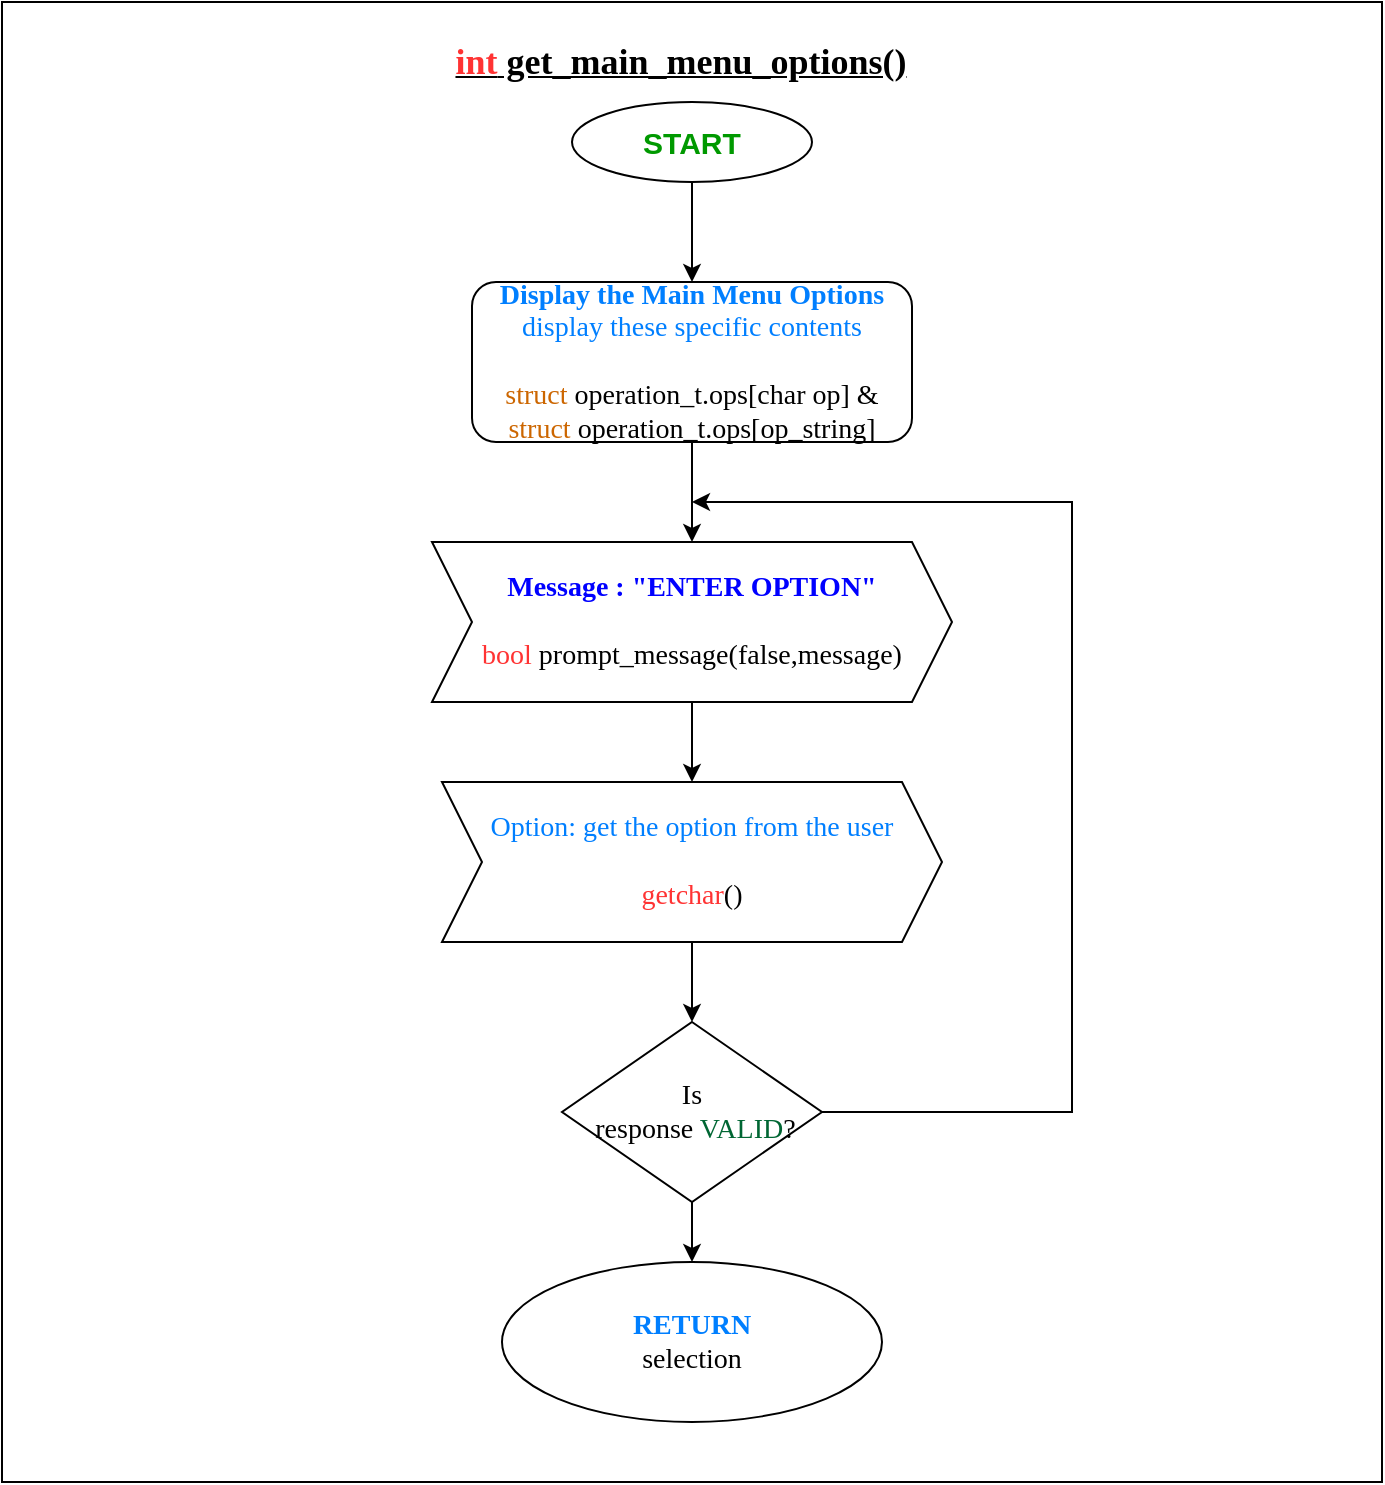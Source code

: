 <mxfile version="13.8.1" type="github" pages="4">
  <diagram id="-3yE_oQgP8SEoG4yNwQ4" name="Page-1">
    <mxGraphModel dx="1422" dy="745" grid="1" gridSize="10" guides="1" tooltips="1" connect="1" arrows="1" fold="1" page="1" pageScale="1" pageWidth="827" pageHeight="1169" math="0" shadow="0">
      <root>
        <mxCell id="0" />
        <mxCell id="1" parent="0" />
        <mxCell id="7udFH5Te9YRPJ404BhfZ-31" value="" style="rounded=0;whiteSpace=wrap;html=1;" vertex="1" parent="1">
          <mxGeometry x="55" y="30" width="690" height="740" as="geometry" />
        </mxCell>
        <mxCell id="7udFH5Te9YRPJ404BhfZ-5" style="edgeStyle=orthogonalEdgeStyle;rounded=0;orthogonalLoop=1;jettySize=auto;html=1;exitX=0.5;exitY=1;exitDx=0;exitDy=0;entryX=0.5;entryY=0;entryDx=0;entryDy=0;" edge="1" parent="1" source="7udFH5Te9YRPJ404BhfZ-1">
          <mxGeometry relative="1" as="geometry">
            <mxPoint x="400" y="170" as="targetPoint" />
          </mxGeometry>
        </mxCell>
        <mxCell id="7udFH5Te9YRPJ404BhfZ-1" value="&lt;b&gt;&lt;font color=&quot;#009900&quot; style=&quot;font-size: 15px&quot;&gt;START&lt;/font&gt;&lt;/b&gt;" style="ellipse;whiteSpace=wrap;html=1;" vertex="1" parent="1">
          <mxGeometry x="340" y="80" width="120" height="40" as="geometry" />
        </mxCell>
        <mxCell id="7udFH5Te9YRPJ404BhfZ-11" style="edgeStyle=orthogonalEdgeStyle;rounded=0;orthogonalLoop=1;jettySize=auto;html=1;exitX=0.5;exitY=1;exitDx=0;exitDy=0;" edge="1" parent="1" source="7udFH5Te9YRPJ404BhfZ-6" target="7udFH5Te9YRPJ404BhfZ-10">
          <mxGeometry relative="1" as="geometry" />
        </mxCell>
        <mxCell id="7udFH5Te9YRPJ404BhfZ-6" value="&lt;font face=&quot;Times New Roman&quot; style=&quot;font-size: 14px&quot;&gt;&lt;b&gt;&lt;font color=&quot;#0000ff&quot; style=&quot;font-size: 14px&quot;&gt;Message : &quot;ENTER OPTION&quot;&lt;/font&gt;&lt;br&gt;&lt;/b&gt;&lt;br&gt;&lt;font color=&quot;#ff3333&quot; style=&quot;font-size: 14px&quot;&gt;bool&lt;/font&gt; prompt_message(false,message)&lt;/font&gt;" style="shape=step;perimeter=stepPerimeter;whiteSpace=wrap;html=1;fixedSize=1;" vertex="1" parent="1">
          <mxGeometry x="270" y="300" width="260" height="80" as="geometry" />
        </mxCell>
        <mxCell id="7udFH5Te9YRPJ404BhfZ-8" style="edgeStyle=orthogonalEdgeStyle;rounded=0;orthogonalLoop=1;jettySize=auto;html=1;exitX=0.5;exitY=1;exitDx=0;exitDy=0;entryX=0.5;entryY=0;entryDx=0;entryDy=0;" edge="1" parent="1" source="7udFH5Te9YRPJ404BhfZ-7" target="7udFH5Te9YRPJ404BhfZ-6">
          <mxGeometry relative="1" as="geometry" />
        </mxCell>
        <mxCell id="7udFH5Te9YRPJ404BhfZ-7" value="&lt;font face=&quot;Times New Roman&quot; style=&quot;font-size: 14px&quot;&gt;&lt;font color=&quot;#007fff&quot; style=&quot;font-size: 14px&quot;&gt;&lt;b&gt;Display&amp;nbsp;the Main Menu Options&lt;br&gt;&lt;/b&gt;display these specific contents&lt;br&gt;&lt;br&gt;&lt;/font&gt;&lt;font color=&quot;#cc6600&quot; style=&quot;font-size: 14px&quot;&gt;struct&lt;/font&gt;&lt;span&gt;&amp;nbsp;operation_t.ops[char op] &amp;amp;&lt;/span&gt;&lt;br&gt;&lt;font color=&quot;#cc6600&quot; style=&quot;font-size: 14px&quot;&gt;struct&lt;/font&gt;&lt;span&gt;&amp;nbsp;operation_t.ops[op_string]&lt;/span&gt;&lt;/font&gt;" style="rounded=1;whiteSpace=wrap;html=1;" vertex="1" parent="1">
          <mxGeometry x="290" y="170" width="220" height="80" as="geometry" />
        </mxCell>
        <mxCell id="7udFH5Te9YRPJ404BhfZ-13" style="edgeStyle=orthogonalEdgeStyle;rounded=0;orthogonalLoop=1;jettySize=auto;html=1;exitX=1;exitY=0.5;exitDx=0;exitDy=0;" edge="1" parent="1" source="7udFH5Te9YRPJ404BhfZ-9">
          <mxGeometry relative="1" as="geometry">
            <mxPoint x="400" y="280" as="targetPoint" />
            <Array as="points">
              <mxPoint x="590" y="585" />
              <mxPoint x="590" y="280" />
            </Array>
          </mxGeometry>
        </mxCell>
        <mxCell id="7udFH5Te9YRPJ404BhfZ-15" style="edgeStyle=orthogonalEdgeStyle;rounded=0;orthogonalLoop=1;jettySize=auto;html=1;exitX=0.5;exitY=1;exitDx=0;exitDy=0;entryX=0.5;entryY=0;entryDx=0;entryDy=0;" edge="1" parent="1" source="7udFH5Te9YRPJ404BhfZ-9">
          <mxGeometry relative="1" as="geometry">
            <mxPoint x="400" y="660" as="targetPoint" />
          </mxGeometry>
        </mxCell>
        <mxCell id="7udFH5Te9YRPJ404BhfZ-9" value="&lt;font face=&quot;Times New Roman&quot; style=&quot;font-size: 14px&quot;&gt;Is&lt;br&gt;&amp;nbsp;response &lt;font style=&quot;font-size: 14px&quot; color=&quot;#006633&quot;&gt;VALID&lt;/font&gt;?&lt;/font&gt;" style="rhombus;whiteSpace=wrap;html=1;" vertex="1" parent="1">
          <mxGeometry x="335" y="540" width="130" height="90" as="geometry" />
        </mxCell>
        <mxCell id="7udFH5Te9YRPJ404BhfZ-12" style="edgeStyle=orthogonalEdgeStyle;rounded=0;orthogonalLoop=1;jettySize=auto;html=1;exitX=0.5;exitY=1;exitDx=0;exitDy=0;" edge="1" parent="1" source="7udFH5Te9YRPJ404BhfZ-10" target="7udFH5Te9YRPJ404BhfZ-9">
          <mxGeometry relative="1" as="geometry" />
        </mxCell>
        <mxCell id="7udFH5Te9YRPJ404BhfZ-10" value="&lt;font style=&quot;font-size: 14px&quot; face=&quot;Times New Roman&quot;&gt;&lt;font color=&quot;#007fff&quot; style=&quot;font-size: 14px&quot;&gt;Option: get the option from the user&lt;br&gt;&lt;/font&gt;&lt;br&gt;&lt;font color=&quot;#ff3333&quot; style=&quot;font-size: 14px&quot;&gt;getchar&lt;/font&gt;()&lt;/font&gt;" style="shape=step;perimeter=stepPerimeter;whiteSpace=wrap;html=1;fixedSize=1;" vertex="1" parent="1">
          <mxGeometry x="275" y="420" width="250" height="80" as="geometry" />
        </mxCell>
        <mxCell id="7udFH5Te9YRPJ404BhfZ-30" value="&lt;font color=&quot;#007fff&quot; style=&quot;font-family: &amp;#34;times new roman&amp;#34; ; font-size: 14px&quot;&gt;&lt;b&gt;RETURN&lt;/b&gt;&lt;/font&gt;&lt;br style=&quot;font-family: &amp;#34;times new roman&amp;#34; ; font-size: 14px&quot;&gt;&lt;span style=&quot;font-family: &amp;#34;times new roman&amp;#34; ; font-size: 14px&quot;&gt;selection&lt;br&gt;&lt;/span&gt;" style="ellipse;whiteSpace=wrap;html=1;" vertex="1" parent="1">
          <mxGeometry x="305" y="660" width="190" height="80" as="geometry" />
        </mxCell>
        <mxCell id="7udFH5Te9YRPJ404BhfZ-32" value="&lt;font face=&quot;Times New Roman&quot; size=&quot;1&quot;&gt;&lt;b style=&quot;font-size: 18px&quot;&gt;&lt;u&gt;&lt;font color=&quot;#ff3333&quot;&gt;int&lt;/font&gt; get_main_menu_options()&lt;/u&gt;&lt;/b&gt;&lt;/font&gt;" style="text;html=1;resizable=0;autosize=1;align=center;verticalAlign=middle;points=[];fillColor=none;strokeColor=none;rounded=0;" vertex="1" parent="1">
          <mxGeometry x="274" y="50" width="240" height="20" as="geometry" />
        </mxCell>
      </root>
    </mxGraphModel>
  </diagram>
  <diagram id="ukSPvFK9bgcK1yAwJUYf" name="Page-2">
    <mxGraphModel dx="1422" dy="905" grid="1" gridSize="10" guides="1" tooltips="1" connect="1" arrows="1" fold="1" page="1" pageScale="1" pageWidth="827" pageHeight="1169" math="0" shadow="0">
      <root>
        <mxCell id="an3bbk0FtISB5r67lATR-0" />
        <mxCell id="an3bbk0FtISB5r67lATR-1" parent="an3bbk0FtISB5r67lATR-0" />
        <mxCell id="0aiHE1fEEMHJb-Q5R10j-0" value="&lt;font style=&quot;font-size: 18px&quot;&gt;&lt;b&gt;&lt;font color=&quot;#cc0000&quot;&gt;bool &lt;/font&gt;check_file()&lt;/b&gt;&lt;/font&gt;" style="text;html=1;resizable=0;autosize=1;align=center;verticalAlign=middle;points=[];fillColor=none;strokeColor=none;rounded=0;" vertex="1" parent="an3bbk0FtISB5r67lATR-1">
          <mxGeometry x="305" y="20" width="160" height="20" as="geometry" />
        </mxCell>
        <mxCell id="fJLSulGm-mZnFFysJf6f-2" style="edgeStyle=orthogonalEdgeStyle;rounded=0;orthogonalLoop=1;jettySize=auto;html=1;exitX=0.5;exitY=1;exitDx=0;exitDy=0;" edge="1" parent="an3bbk0FtISB5r67lATR-1" source="nLPLu2BwpXYCpV-2YTjY-0">
          <mxGeometry relative="1" as="geometry">
            <mxPoint x="380" y="200" as="targetPoint" />
          </mxGeometry>
        </mxCell>
        <mxCell id="nLPLu2BwpXYCpV-2YTjY-0" value="&lt;b&gt;&lt;font color=&quot;#009900&quot; style=&quot;font-size: 15px&quot;&gt;START&lt;/font&gt;&lt;/b&gt;" style="ellipse;whiteSpace=wrap;html=1;" vertex="1" parent="an3bbk0FtISB5r67lATR-1">
          <mxGeometry x="320" y="110" width="120" height="40" as="geometry" />
        </mxCell>
        <mxCell id="fJLSulGm-mZnFFysJf6f-4" style="edgeStyle=orthogonalEdgeStyle;rounded=0;orthogonalLoop=1;jettySize=auto;html=1;exitX=0.5;exitY=1;exitDx=0;exitDy=0;" edge="1" parent="an3bbk0FtISB5r67lATR-1" target="fJLSulGm-mZnFFysJf6f-3">
          <mxGeometry relative="1" as="geometry">
            <mxPoint x="380" y="250" as="sourcePoint" />
          </mxGeometry>
        </mxCell>
        <mxCell id="fJLSulGm-mZnFFysJf6f-8" style="edgeStyle=orthogonalEdgeStyle;rounded=0;orthogonalLoop=1;jettySize=auto;html=1;exitX=1;exitY=0.5;exitDx=0;exitDy=0;" edge="1" parent="an3bbk0FtISB5r67lATR-1" source="fJLSulGm-mZnFFysJf6f-3" target="fJLSulGm-mZnFFysJf6f-6">
          <mxGeometry relative="1" as="geometry" />
        </mxCell>
        <mxCell id="fJLSulGm-mZnFFysJf6f-9" style="edgeStyle=orthogonalEdgeStyle;rounded=0;orthogonalLoop=1;jettySize=auto;html=1;exitX=0.5;exitY=1;exitDx=0;exitDy=0;" edge="1" parent="an3bbk0FtISB5r67lATR-1" source="fJLSulGm-mZnFFysJf6f-3" target="fJLSulGm-mZnFFysJf6f-7">
          <mxGeometry relative="1" as="geometry" />
        </mxCell>
        <mxCell id="fJLSulGm-mZnFFysJf6f-3" value="NULL" style="rhombus;whiteSpace=wrap;html=1;" vertex="1" parent="an3bbk0FtISB5r67lATR-1">
          <mxGeometry x="340" y="290" width="80" height="80" as="geometry" />
        </mxCell>
        <mxCell id="fJLSulGm-mZnFFysJf6f-5" value="Checks if FILE&amp;nbsp;&lt;br&gt;Exist?" style="rounded=1;whiteSpace=wrap;html=1;" vertex="1" parent="an3bbk0FtISB5r67lATR-1">
          <mxGeometry x="320" y="200" width="120" height="60" as="geometry" />
        </mxCell>
        <mxCell id="fJLSulGm-mZnFFysJf6f-6" value="&lt;font color=&quot;#007fff&quot;&gt;Return&lt;/font&gt;&amp;nbsp;FALSE to &lt;font color=&quot;#ff3333&quot;&gt;main&lt;/font&gt;()" style="rounded=1;whiteSpace=wrap;html=1;" vertex="1" parent="an3bbk0FtISB5r67lATR-1">
          <mxGeometry x="500" y="300" width="120" height="60" as="geometry" />
        </mxCell>
        <mxCell id="fJLSulGm-mZnFFysJf6f-7" value="&lt;font face=&quot;Times New Roman&quot; style=&quot;font-size: 13px&quot;&gt;&lt;font color=&quot;#007fff&quot;&gt;Return&lt;/font&gt;&amp;nbsp;TRUE to &lt;font color=&quot;#ff3333&quot;&gt;main&lt;/font&gt;()&lt;/font&gt;" style="rounded=1;whiteSpace=wrap;html=1;" vertex="1" parent="an3bbk0FtISB5r67lATR-1">
          <mxGeometry x="320" y="430" width="120" height="60" as="geometry" />
        </mxCell>
      </root>
    </mxGraphModel>
  </diagram>
  <diagram id="BXn7PAB4B4lGfuRkmpRg" name="Page-3">
    <mxGraphModel dx="1422" dy="806" grid="1" gridSize="10" guides="1" tooltips="1" connect="1" arrows="1" fold="1" page="1" pageScale="1" pageWidth="827" pageHeight="1169" math="0" shadow="0">
      <root>
        <mxCell id="A0KkS0XTFiSJpikv1WKx-0" />
        <mxCell id="A0KkS0XTFiSJpikv1WKx-1" parent="A0KkS0XTFiSJpikv1WKx-0" />
        <mxCell id="A0KkS0XTFiSJpikv1WKx-2" value="&lt;font face=&quot;Times New Roman&quot; size=&quot;1&quot;&gt;&lt;b&gt;&lt;u style=&quot;font-size: 20px&quot;&gt;&lt;font color=&quot;#007fff&quot;&gt;Bool&lt;/font&gt;&lt;font color=&quot;#cc0000&quot;&gt; create_new_file()&lt;/font&gt;&lt;/u&gt;&lt;/b&gt;&lt;/font&gt;" style="text;html=1;resizable=0;autosize=1;align=center;verticalAlign=middle;points=[];fillColor=none;strokeColor=none;rounded=0;" vertex="1" parent="A0KkS0XTFiSJpikv1WKx-1">
          <mxGeometry x="315" y="30" width="210" height="20" as="geometry" />
        </mxCell>
        <mxCell id="A0KkS0XTFiSJpikv1WKx-6" style="edgeStyle=orthogonalEdgeStyle;rounded=0;orthogonalLoop=1;jettySize=auto;html=1;exitX=0.5;exitY=1;exitDx=0;exitDy=0;" edge="1" parent="A0KkS0XTFiSJpikv1WKx-1" source="A0KkS0XTFiSJpikv1WKx-4" target="A0KkS0XTFiSJpikv1WKx-5">
          <mxGeometry relative="1" as="geometry" />
        </mxCell>
        <mxCell id="A0KkS0XTFiSJpikv1WKx-4" value="&lt;b&gt;&lt;font style=&quot;font-size: 17px&quot; color=&quot;#80ff00&quot;&gt;START&lt;/font&gt;&lt;/b&gt;" style="ellipse;whiteSpace=wrap;html=1;" vertex="1" parent="A0KkS0XTFiSJpikv1WKx-1">
          <mxGeometry x="360" y="100" width="120" height="40" as="geometry" />
        </mxCell>
        <mxCell id="A0KkS0XTFiSJpikv1WKx-8" style="edgeStyle=orthogonalEdgeStyle;rounded=0;orthogonalLoop=1;jettySize=auto;html=1;exitX=0.5;exitY=1;exitDx=0;exitDy=0;" edge="1" parent="A0KkS0XTFiSJpikv1WKx-1" source="A0KkS0XTFiSJpikv1WKx-5" target="A0KkS0XTFiSJpikv1WKx-7">
          <mxGeometry relative="1" as="geometry" />
        </mxCell>
        <mxCell id="A0KkS0XTFiSJpikv1WKx-5" value="&lt;font face=&quot;Times New Roman&quot; style=&quot;font-size: 14px&quot;&gt;create a New file&lt;/font&gt;" style="rounded=1;whiteSpace=wrap;html=1;" vertex="1" parent="A0KkS0XTFiSJpikv1WKx-1">
          <mxGeometry x="360" y="180" width="120" height="60" as="geometry" />
        </mxCell>
        <mxCell id="hjMZJ6kgBAignY-E9Gnd-2" style="edgeStyle=orthogonalEdgeStyle;rounded=0;orthogonalLoop=1;jettySize=auto;html=1;exitX=0.5;exitY=1;exitDx=0;exitDy=0;entryX=0.5;entryY=0;entryDx=0;entryDy=0;" edge="1" parent="A0KkS0XTFiSJpikv1WKx-1" source="A0KkS0XTFiSJpikv1WKx-7" target="hjMZJ6kgBAignY-E9Gnd-1">
          <mxGeometry relative="1" as="geometry" />
        </mxCell>
        <mxCell id="hjMZJ6kgBAignY-E9Gnd-3" style="edgeStyle=orthogonalEdgeStyle;rounded=0;orthogonalLoop=1;jettySize=auto;html=1;exitX=1;exitY=0.5;exitDx=0;exitDy=0;" edge="1" parent="A0KkS0XTFiSJpikv1WKx-1" source="A0KkS0XTFiSJpikv1WKx-7" target="hjMZJ6kgBAignY-E9Gnd-0">
          <mxGeometry relative="1" as="geometry" />
        </mxCell>
        <mxCell id="A0KkS0XTFiSJpikv1WKx-7" value="&lt;font face=&quot;Times New Roman&quot; style=&quot;font-size: 14px&quot;&gt;&lt;b&gt;FILE&lt;/b&gt;&lt;br&gt;Created?&lt;/font&gt;" style="rhombus;whiteSpace=wrap;html=1;" vertex="1" parent="A0KkS0XTFiSJpikv1WKx-1">
          <mxGeometry x="380" y="280" width="80" height="80" as="geometry" />
        </mxCell>
        <mxCell id="hjMZJ6kgBAignY-E9Gnd-0" value="&lt;font color=&quot;#007fff&quot;&gt;Return&lt;/font&gt;&lt;span&gt;&amp;nbsp;FALSE to&amp;nbsp;&lt;/span&gt;&lt;font color=&quot;#ff3333&quot;&gt;main&lt;/font&gt;&lt;span&gt;()&lt;/span&gt;" style="rounded=1;whiteSpace=wrap;html=1;" vertex="1" parent="A0KkS0XTFiSJpikv1WKx-1">
          <mxGeometry x="540" y="295" width="120" height="50" as="geometry" />
        </mxCell>
        <mxCell id="hjMZJ6kgBAignY-E9Gnd-1" value="&lt;font color=&quot;#007fff&quot; style=&quot;font-family: &amp;#34;times new roman&amp;#34; ; font-size: 13px&quot;&gt;Return&lt;/font&gt;&lt;span style=&quot;font-family: &amp;#34;times new roman&amp;#34; ; font-size: 13px&quot;&gt;&amp;nbsp;TRUE to&amp;nbsp;&lt;/span&gt;&lt;font color=&quot;#ff3333&quot; style=&quot;font-family: &amp;#34;times new roman&amp;#34; ; font-size: 13px&quot;&gt;main&lt;/font&gt;&lt;span style=&quot;font-family: &amp;#34;times new roman&amp;#34; ; font-size: 13px&quot;&gt;()&lt;/span&gt;" style="rounded=1;whiteSpace=wrap;html=1;" vertex="1" parent="A0KkS0XTFiSJpikv1WKx-1">
          <mxGeometry x="360" y="400" width="120" height="60" as="geometry" />
        </mxCell>
      </root>
    </mxGraphModel>
  </diagram>
  <diagram id="Nvh3jR2tJPlGsofBPl6W" name="Page-4">
    <mxGraphModel dx="1422" dy="806" grid="1" gridSize="10" guides="1" tooltips="1" connect="1" arrows="1" fold="1" page="1" pageScale="1" pageWidth="827" pageHeight="1169" math="0" shadow="0">
      <root>
        <mxCell id="Gj7NYcrW0WZ0-vvBbHpT-0" />
        <mxCell id="Gj7NYcrW0WZ0-vvBbHpT-1" parent="Gj7NYcrW0WZ0-vvBbHpT-0" />
        <mxCell id="Gj7NYcrW0WZ0-vvBbHpT-2" value="&lt;font face=&quot;Times New Roman&quot; size=&quot;1&quot;&gt;&lt;b style=&quot;font-size: 20px&quot;&gt;&lt;u&gt;&lt;font color=&quot;#cc0000&quot;&gt;bool&lt;/font&gt; search_customer ( * int count, * char, *struct cust_list)&lt;/u&gt;&lt;/b&gt;&lt;/font&gt;" style="text;html=1;resizable=0;autosize=1;align=center;verticalAlign=middle;points=[];fillColor=none;strokeColor=none;rounded=0;" vertex="1" parent="Gj7NYcrW0WZ0-vvBbHpT-1">
          <mxGeometry x="134" y="50" width="520" height="20" as="geometry" />
        </mxCell>
      </root>
    </mxGraphModel>
  </diagram>
</mxfile>
